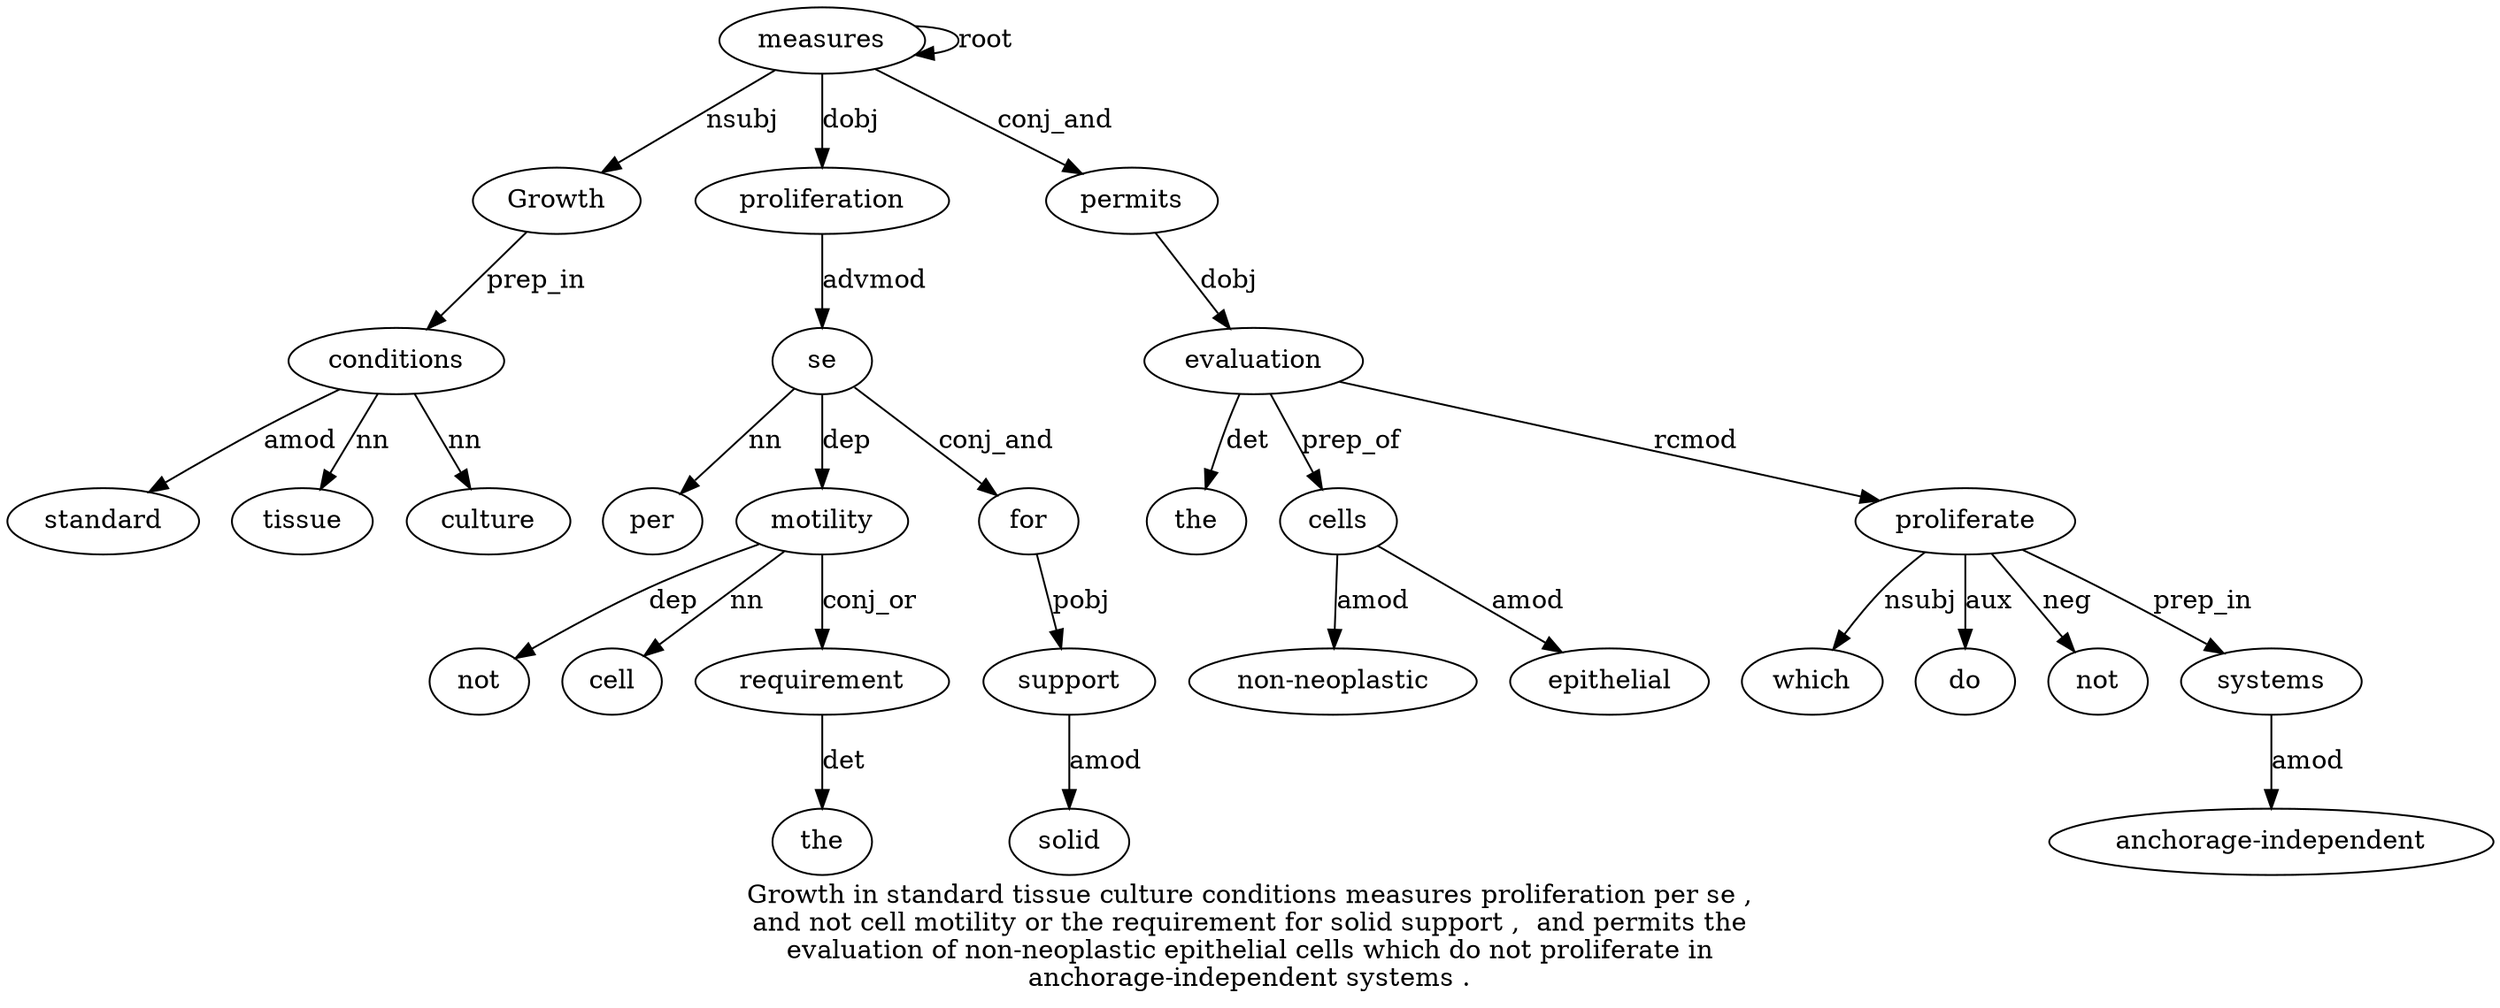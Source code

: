 digraph "Growth in standard tissue culture conditions measures proliferation per se ,  and not cell motility or the requirement for solid support ,  and permits the evaluation of non-neoplastic epithelial cells which do not proliferate in anchorage-independent systems ." {
label="Growth in standard tissue culture conditions measures proliferation per se ,
and not cell motility or the requirement for solid support ,  and permits the
evaluation of non-neoplastic epithelial cells which do not proliferate in
anchorage-independent systems .";
measures7 [style=filled, fillcolor=white, label=measures];
Growth1 [style=filled, fillcolor=white, label=Growth];
measures7 -> Growth1  [label=nsubj];
conditions6 [style=filled, fillcolor=white, label=conditions];
standard3 [style=filled, fillcolor=white, label=standard];
conditions6 -> standard3  [label=amod];
tissue4 [style=filled, fillcolor=white, label=tissue];
conditions6 -> tissue4  [label=nn];
culture5 [style=filled, fillcolor=white, label=culture];
conditions6 -> culture5  [label=nn];
Growth1 -> conditions6  [label=prep_in];
measures7 -> measures7  [label=root];
proliferation8 [style=filled, fillcolor=white, label=proliferation];
measures7 -> proliferation8  [label=dobj];
se10 [style=filled, fillcolor=white, label=se];
per9 [style=filled, fillcolor=white, label=per];
se10 -> per9  [label=nn];
proliferation8 -> se10  [label=advmod];
motility15 [style=filled, fillcolor=white, label=motility];
not13 [style=filled, fillcolor=white, label=not];
motility15 -> not13  [label=dep];
cell14 [style=filled, fillcolor=white, label=cell];
motility15 -> cell14  [label=nn];
se10 -> motility15  [label=dep];
requirement18 [style=filled, fillcolor=white, label=requirement];
the17 [style=filled, fillcolor=white, label=the];
requirement18 -> the17  [label=det];
motility15 -> requirement18  [label=conj_or];
for19 [style=filled, fillcolor=white, label=for];
se10 -> for19  [label=conj_and];
support21 [style=filled, fillcolor=white, label=support];
solid20 [style=filled, fillcolor=white, label=solid];
support21 -> solid20  [label=amod];
for19 -> support21  [label=pobj];
permits24 [style=filled, fillcolor=white, label=permits];
measures7 -> permits24  [label=conj_and];
evaluation26 [style=filled, fillcolor=white, label=evaluation];
the25 [style=filled, fillcolor=white, label=the];
evaluation26 -> the25  [label=det];
permits24 -> evaluation26  [label=dobj];
cells30 [style=filled, fillcolor=white, label=cells];
"non-neoplastic28" [style=filled, fillcolor=white, label="non-neoplastic"];
cells30 -> "non-neoplastic28"  [label=amod];
epithelial29 [style=filled, fillcolor=white, label=epithelial];
cells30 -> epithelial29  [label=amod];
evaluation26 -> cells30  [label=prep_of];
proliferate34 [style=filled, fillcolor=white, label=proliferate];
which31 [style=filled, fillcolor=white, label=which];
proliferate34 -> which31  [label=nsubj];
do32 [style=filled, fillcolor=white, label=do];
proliferate34 -> do32  [label=aux];
not33 [style=filled, fillcolor=white, label=not];
proliferate34 -> not33  [label=neg];
evaluation26 -> proliferate34  [label=rcmod];
systems37 [style=filled, fillcolor=white, label=systems];
"anchorage-independent36" [style=filled, fillcolor=white, label="anchorage-independent"];
systems37 -> "anchorage-independent36"  [label=amod];
proliferate34 -> systems37  [label=prep_in];
}
